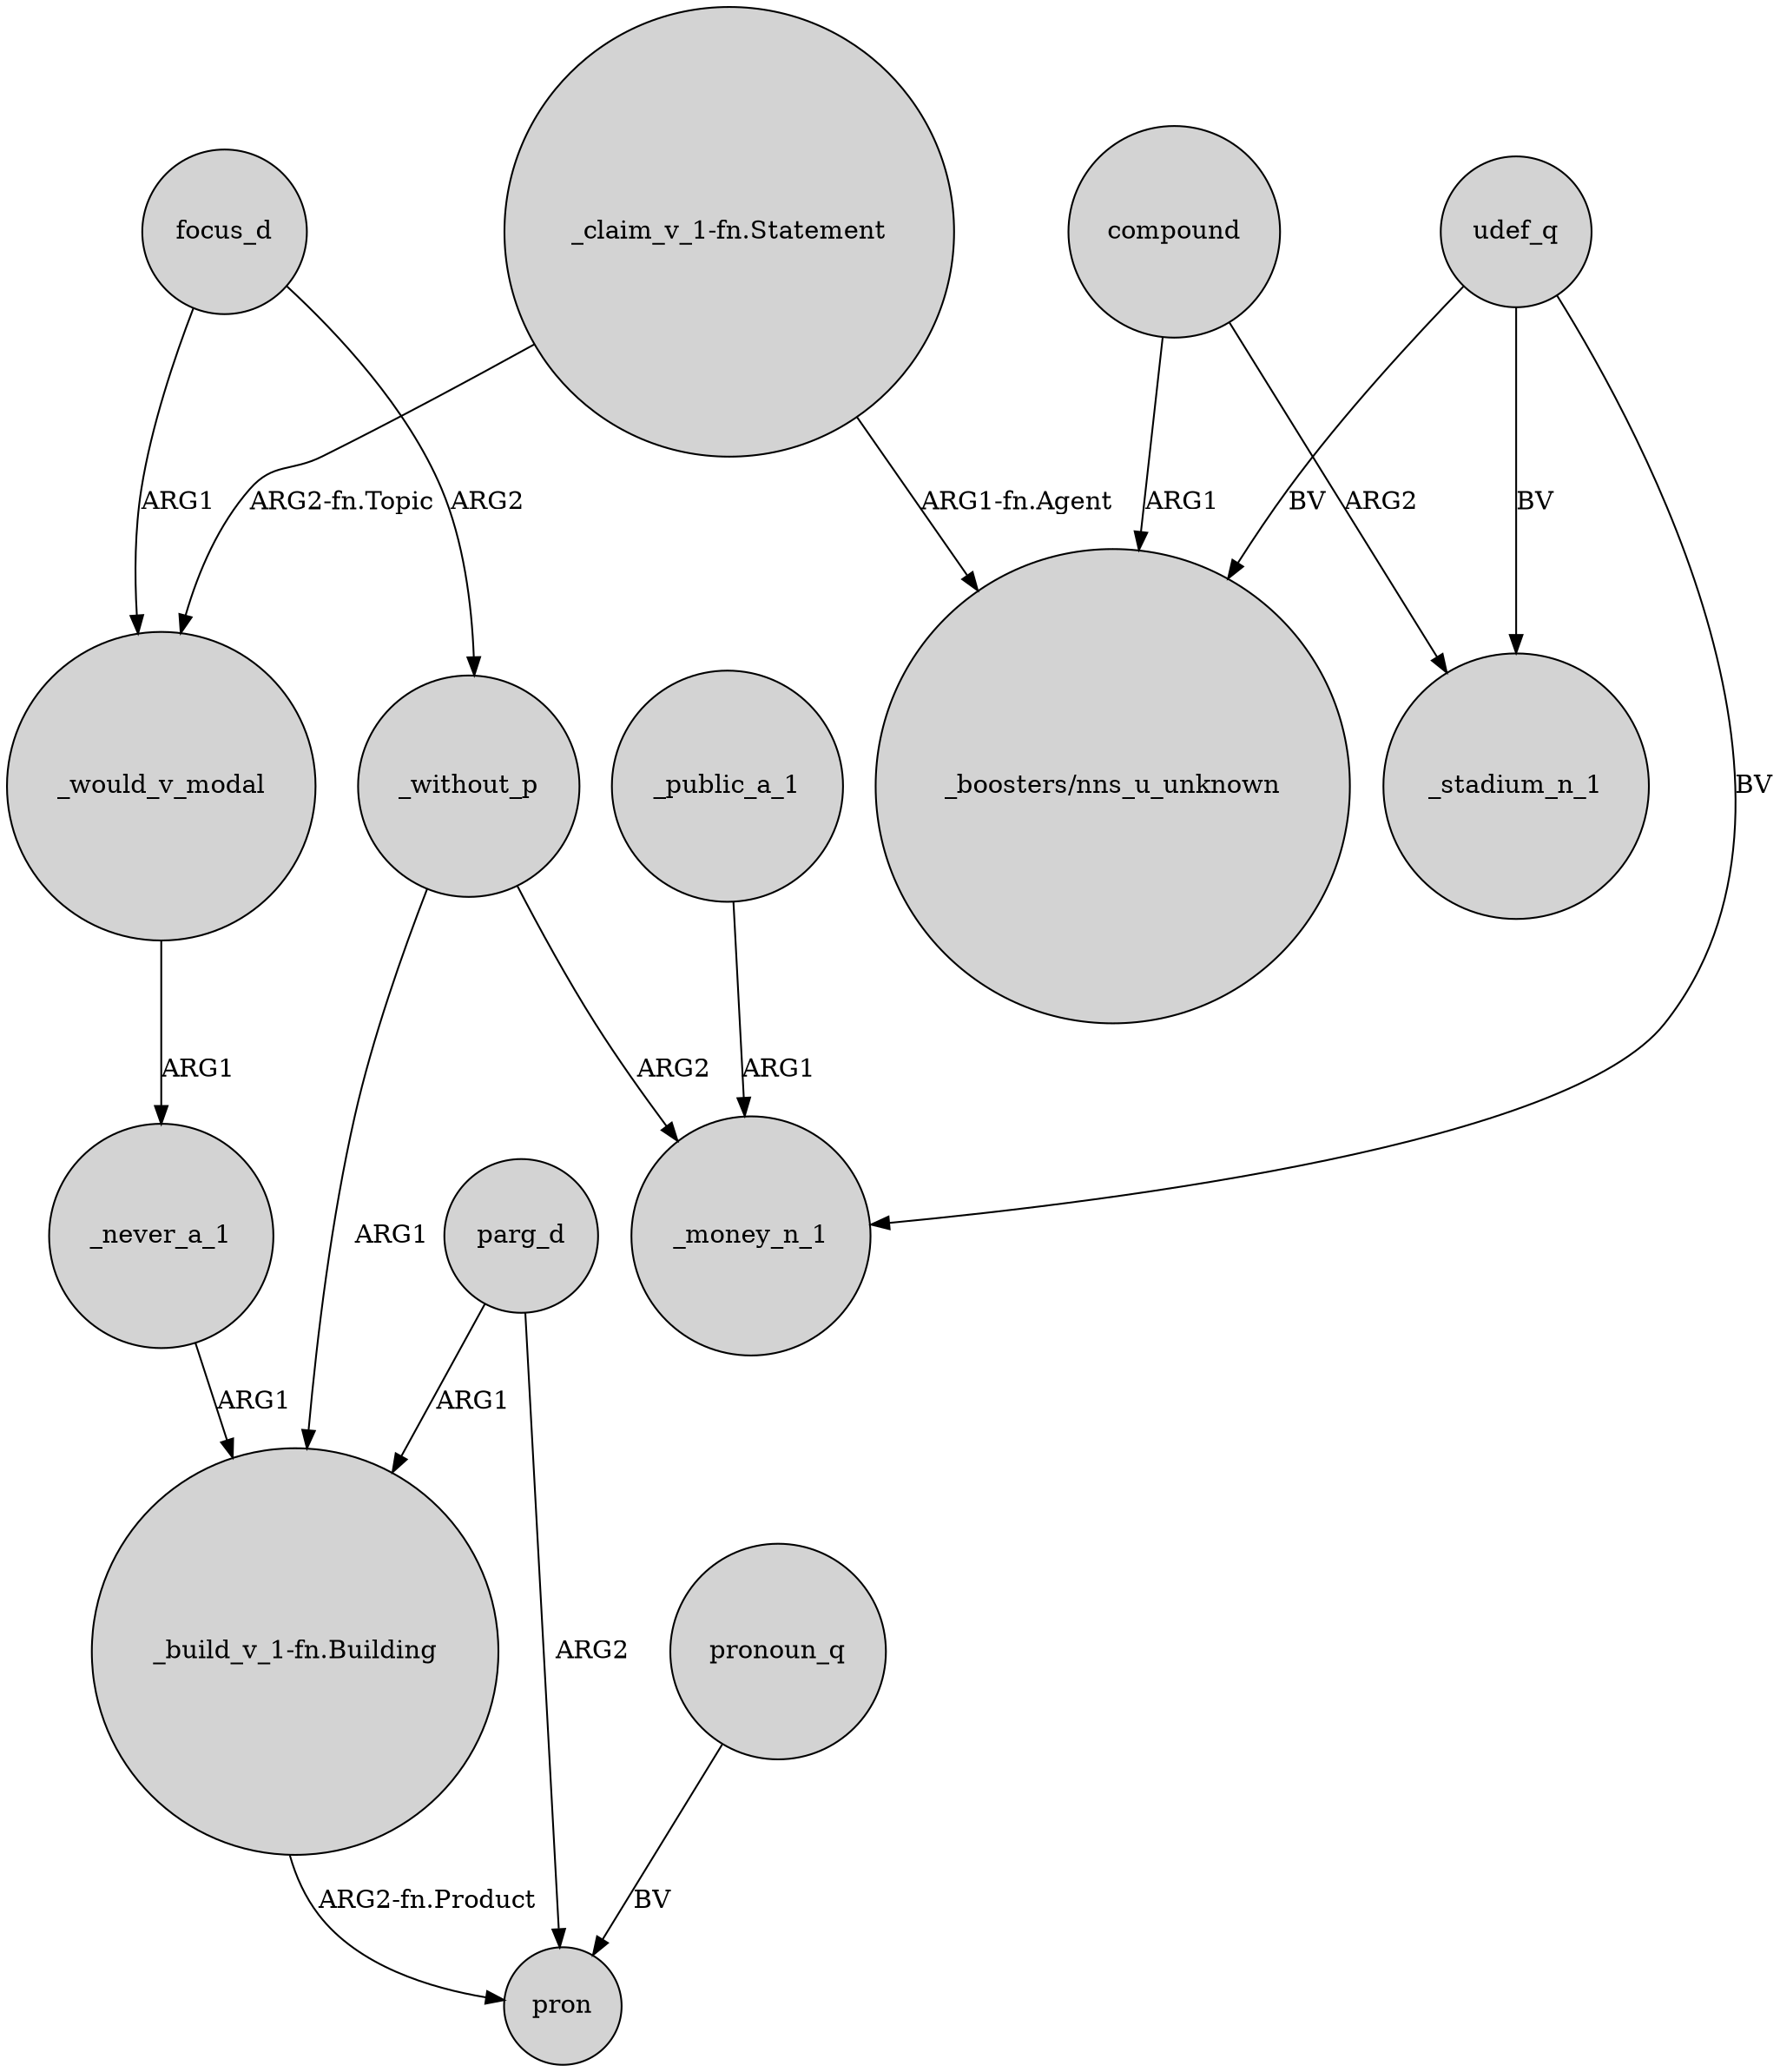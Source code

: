 digraph {
	node [shape=circle style=filled]
	_without_p -> _money_n_1 [label=ARG2]
	_without_p -> "_build_v_1-fn.Building" [label=ARG1]
	_never_a_1 -> "_build_v_1-fn.Building" [label=ARG1]
	udef_q -> _money_n_1 [label=BV]
	"_claim_v_1-fn.Statement" -> _would_v_modal [label="ARG2-fn.Topic"]
	_would_v_modal -> _never_a_1 [label=ARG1]
	focus_d -> _without_p [label=ARG2]
	"_build_v_1-fn.Building" -> pron [label="ARG2-fn.Product"]
	udef_q -> _stadium_n_1 [label=BV]
	parg_d -> "_build_v_1-fn.Building" [label=ARG1]
	"_claim_v_1-fn.Statement" -> "_boosters/nns_u_unknown" [label="ARG1-fn.Agent"]
	compound -> _stadium_n_1 [label=ARG2]
	_public_a_1 -> _money_n_1 [label=ARG1]
	parg_d -> pron [label=ARG2]
	focus_d -> _would_v_modal [label=ARG1]
	compound -> "_boosters/nns_u_unknown" [label=ARG1]
	udef_q -> "_boosters/nns_u_unknown" [label=BV]
	pronoun_q -> pron [label=BV]
}
